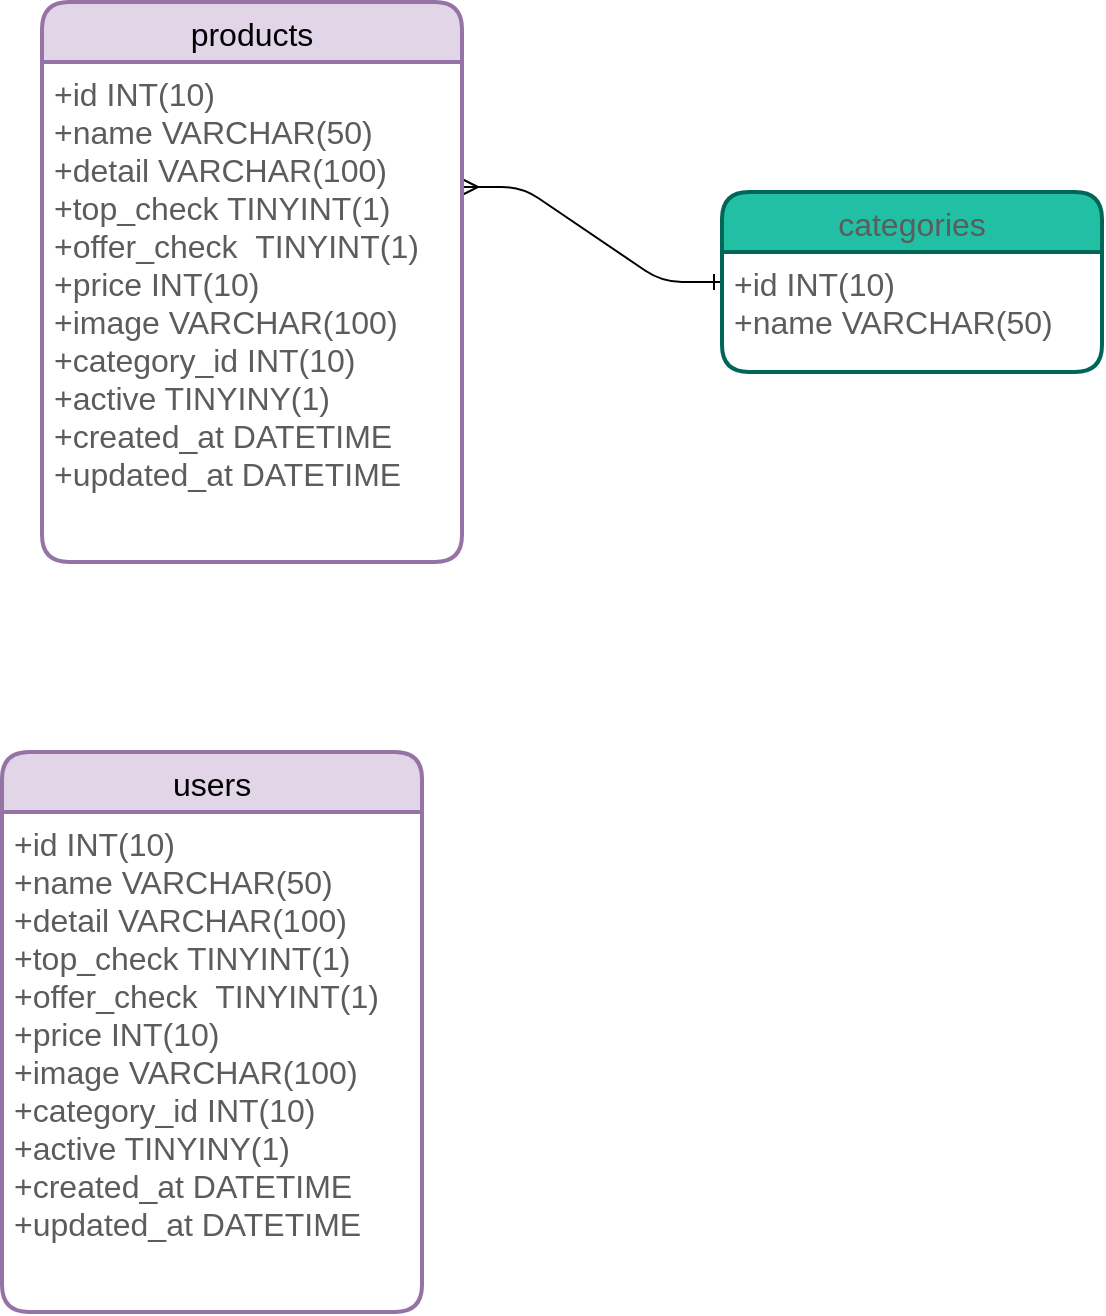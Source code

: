 <mxfile version="13.5.9" type="device"><diagram id="HYj8BkaEWrp7-KbeSlYm" name="Page-1"><mxGraphModel dx="1038" dy="548" grid="1" gridSize="10" guides="1" tooltips="1" connect="1" arrows="1" fold="1" page="1" pageScale="1" pageWidth="827" pageHeight="1169" background="none" math="0" shadow="0"><root><mxCell id="0"/><mxCell id="1" parent="0"/><mxCell id="rrrTUp1Cnh0Fj5vC30wS-53" value="" style="edgeStyle=entityRelationEdgeStyle;fontSize=12;html=1;endArrow=ERone;strokeColor=#000000;fillColor=#21C0A5;entryX=0;entryY=0.5;entryDx=0;entryDy=0;exitX=1;exitY=0.25;exitDx=0;exitDy=0;startArrow=ERmany;startFill=0;endFill=0;" parent="1" source="rrrTUp1Cnh0Fj5vC30wS-32" target="rrrTUp1Cnh0Fj5vC30wS-33" edge="1"><mxGeometry width="100" height="100" relative="1" as="geometry"><mxPoint x="390" y="100" as="sourcePoint"/><mxPoint x="490" as="targetPoint"/></mxGeometry></mxCell><mxCell id="rrrTUp1Cnh0Fj5vC30wS-33" value="categories" style="swimlane;childLayout=stackLayout;horizontal=1;startSize=30;horizontalStack=0;rounded=1;fontSize=16;fontStyle=0;strokeWidth=2;resizeParent=0;resizeLast=1;shadow=0;dashed=0;align=center;fillColor=#21C0A5;strokeColor=#006658;fontColor=#5C5C5C;swimlaneLine=1;" parent="1" vertex="1"><mxGeometry x="480" y="140" width="190" height="90" as="geometry"><mxRectangle x="670" y="105" width="90" height="30" as="alternateBounds"/></mxGeometry></mxCell><mxCell id="rrrTUp1Cnh0Fj5vC30wS-34" value="+id INT(10)&#10;+name VARCHAR(50)" style="align=left;strokeColor=none;fillColor=none;spacingLeft=4;fontSize=16;verticalAlign=top;resizable=0;rotatable=0;part=1;fontColor=#5C5C5C;" parent="rrrTUp1Cnh0Fj5vC30wS-33" vertex="1"><mxGeometry y="30" width="190" height="60" as="geometry"/></mxCell><mxCell id="aeyovIzoR6bv2onjpkej-4" value="users" style="swimlane;childLayout=stackLayout;horizontal=1;startSize=30;horizontalStack=0;rounded=1;fontSize=16;fontStyle=0;strokeWidth=2;resizeParent=0;resizeLast=1;shadow=0;dashed=0;align=center;fillColor=#e1d5e7;strokeColor=#9673a6;" vertex="1" parent="1"><mxGeometry x="120" y="420" width="210" height="280" as="geometry"/></mxCell><mxCell id="aeyovIzoR6bv2onjpkej-5" value="+id INT(10)&#10;+name VARCHAR(50)&#10;+detail VARCHAR(100)&#10;+top_check TINYINT(1)&#10;+offer_check  TINYINT(1)&#10;+price INT(10)&#10;+image VARCHAR(100)&#10;+category_id INT(10)&#10;+active TINYINY(1)&#10;+created_at DATETIME&#10;+updated_at DATETIME" style="align=left;strokeColor=none;fillColor=none;spacingLeft=4;fontSize=16;verticalAlign=top;resizable=0;rotatable=0;part=1;fontColor=#5C5C5C;" vertex="1" parent="aeyovIzoR6bv2onjpkej-4"><mxGeometry y="30" width="210" height="250" as="geometry"/></mxCell><mxCell id="rrrTUp1Cnh0Fj5vC30wS-31" value="products" style="swimlane;childLayout=stackLayout;horizontal=1;startSize=30;horizontalStack=0;rounded=1;fontSize=16;fontStyle=0;strokeWidth=2;resizeParent=0;resizeLast=1;shadow=0;dashed=0;align=center;fillColor=#e1d5e7;strokeColor=#9673a6;" parent="1" vertex="1"><mxGeometry x="140" y="45" width="210" height="280" as="geometry"/></mxCell><mxCell id="rrrTUp1Cnh0Fj5vC30wS-32" value="+id INT(10)&#10;+name VARCHAR(50)&#10;+detail VARCHAR(100)&#10;+top_check TINYINT(1)&#10;+offer_check  TINYINT(1)&#10;+price INT(10)&#10;+image VARCHAR(100)&#10;+category_id INT(10)&#10;+active TINYINY(1)&#10;+created_at DATETIME&#10;+updated_at DATETIME" style="align=left;strokeColor=none;fillColor=none;spacingLeft=4;fontSize=16;verticalAlign=top;resizable=0;rotatable=0;part=1;fontColor=#5C5C5C;" parent="rrrTUp1Cnh0Fj5vC30wS-31" vertex="1"><mxGeometry y="30" width="210" height="250" as="geometry"/></mxCell></root></mxGraphModel></diagram></mxfile>